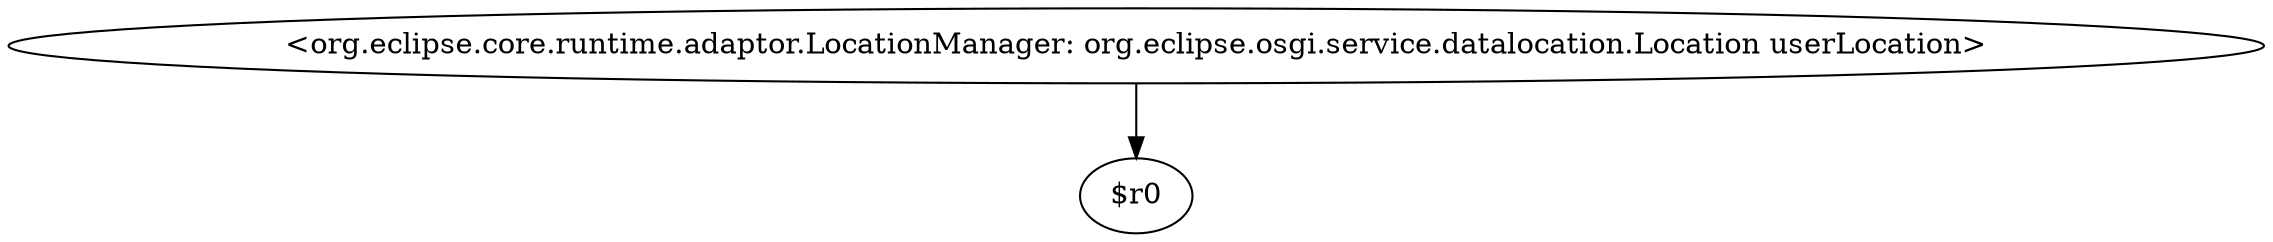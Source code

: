 digraph g {
0[label="<org.eclipse.core.runtime.adaptor.LocationManager: org.eclipse.osgi.service.datalocation.Location userLocation>"]
1[label="$r0"]
0->1[label=""]
}